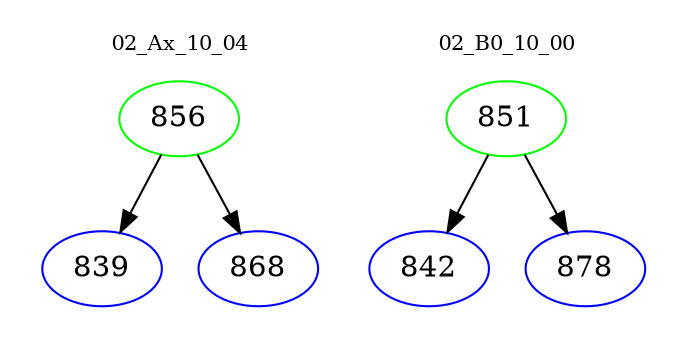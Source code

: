 digraph{
subgraph cluster_0 {
color = white
label = "02_Ax_10_04";
fontsize=10;
T0_856 [label="856", color="green"]
T0_856 -> T0_839 [color="black"]
T0_839 [label="839", color="blue"]
T0_856 -> T0_868 [color="black"]
T0_868 [label="868", color="blue"]
}
subgraph cluster_1 {
color = white
label = "02_B0_10_00";
fontsize=10;
T1_851 [label="851", color="green"]
T1_851 -> T1_842 [color="black"]
T1_842 [label="842", color="blue"]
T1_851 -> T1_878 [color="black"]
T1_878 [label="878", color="blue"]
}
}
